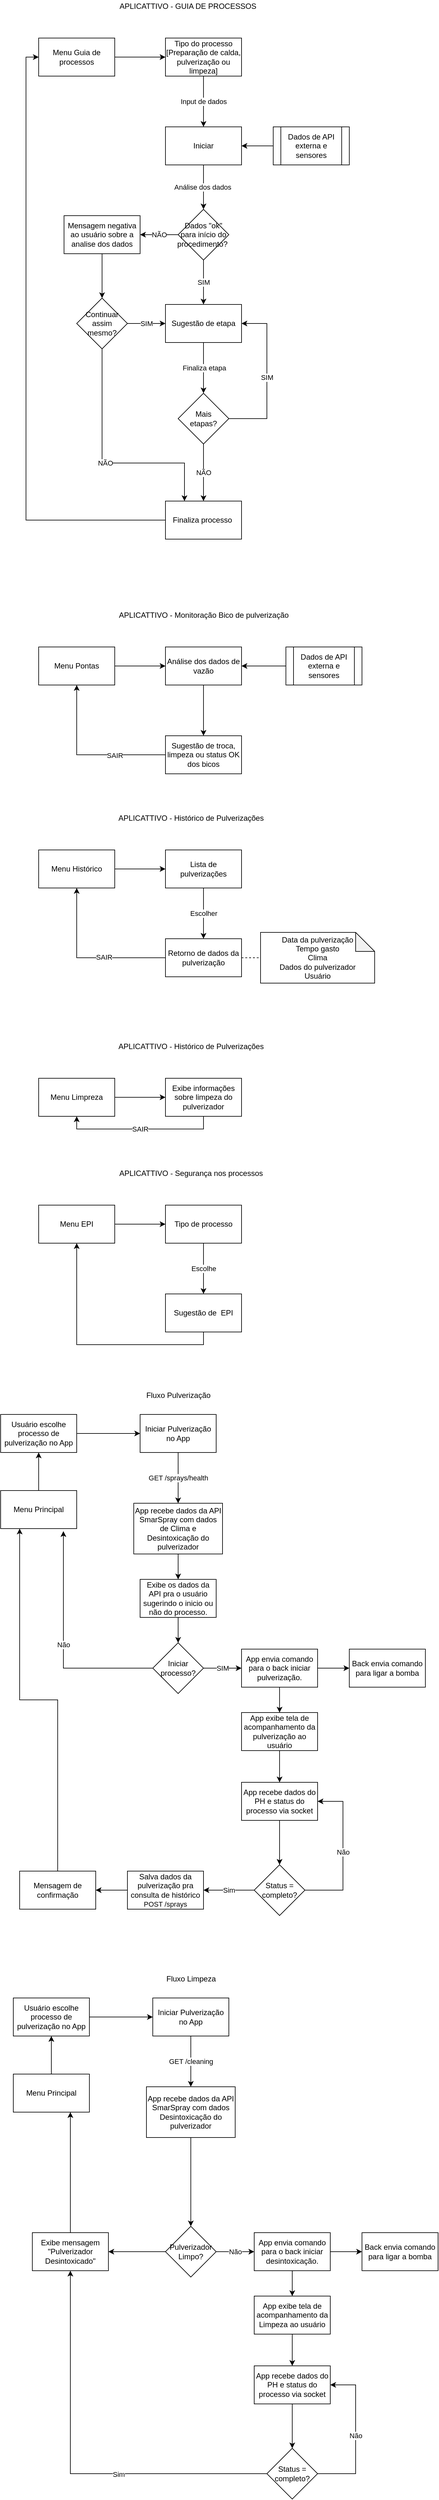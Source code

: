 <mxfile version="16.2.4" type="github">
  <diagram id="BTvWTTK-OskF5Yp7cwZ_" name="Page-1">
    <mxGraphModel dx="1108" dy="460" grid="1" gridSize="10" guides="1" tooltips="1" connect="1" arrows="1" fold="1" page="1" pageScale="1" pageWidth="827" pageHeight="1169" math="0" shadow="0">
      <root>
        <mxCell id="0" />
        <mxCell id="1" parent="0" />
        <mxCell id="1Ovtjq9R8lrvQR8nFTWf-1" value="APLICATTIVO - GUIA DE PROCESSOS" style="text;html=1;align=center;verticalAlign=middle;resizable=0;points=[];autosize=1;strokeColor=none;fillColor=none;" parent="1" vertex="1">
          <mxGeometry x="200" y="20" width="230" height="20" as="geometry" />
        </mxCell>
        <mxCell id="1Ovtjq9R8lrvQR8nFTWf-4" value="" style="edgeStyle=orthogonalEdgeStyle;rounded=0;orthogonalLoop=1;jettySize=auto;html=1;" parent="1" source="1Ovtjq9R8lrvQR8nFTWf-2" target="1Ovtjq9R8lrvQR8nFTWf-3" edge="1">
          <mxGeometry relative="1" as="geometry" />
        </mxCell>
        <mxCell id="1Ovtjq9R8lrvQR8nFTWf-2" value="Menu Guia de processos" style="rounded=0;whiteSpace=wrap;html=1;" parent="1" vertex="1">
          <mxGeometry x="80" y="80" width="120" height="60" as="geometry" />
        </mxCell>
        <mxCell id="1Ovtjq9R8lrvQR8nFTWf-6" value="Input de dados" style="edgeStyle=orthogonalEdgeStyle;rounded=0;orthogonalLoop=1;jettySize=auto;html=1;" parent="1" source="1Ovtjq9R8lrvQR8nFTWf-3" target="1Ovtjq9R8lrvQR8nFTWf-5" edge="1">
          <mxGeometry relative="1" as="geometry" />
        </mxCell>
        <mxCell id="1Ovtjq9R8lrvQR8nFTWf-3" value="Tipo do processo&lt;br&gt;[Preparação de calda, pulverização ou limpeza]" style="whiteSpace=wrap;html=1;rounded=0;" parent="1" vertex="1">
          <mxGeometry x="280" y="80" width="120" height="60" as="geometry" />
        </mxCell>
        <mxCell id="1Ovtjq9R8lrvQR8nFTWf-21" value="Análise dos dados&amp;nbsp;" style="edgeStyle=orthogonalEdgeStyle;rounded=0;orthogonalLoop=1;jettySize=auto;html=1;" parent="1" source="1Ovtjq9R8lrvQR8nFTWf-5" target="1Ovtjq9R8lrvQR8nFTWf-20" edge="1">
          <mxGeometry relative="1" as="geometry" />
        </mxCell>
        <mxCell id="1Ovtjq9R8lrvQR8nFTWf-5" value="Iniciar" style="whiteSpace=wrap;html=1;rounded=0;" parent="1" vertex="1">
          <mxGeometry x="280" y="220" width="120" height="60" as="geometry" />
        </mxCell>
        <mxCell id="1Ovtjq9R8lrvQR8nFTWf-10" value="Finaliza etapa" style="edgeStyle=orthogonalEdgeStyle;rounded=0;orthogonalLoop=1;jettySize=auto;html=1;" parent="1" source="1Ovtjq9R8lrvQR8nFTWf-7" edge="1">
          <mxGeometry relative="1" as="geometry">
            <mxPoint x="340" y="640" as="targetPoint" />
          </mxGeometry>
        </mxCell>
        <mxCell id="1Ovtjq9R8lrvQR8nFTWf-7" value="Sugestão de etapa" style="whiteSpace=wrap;html=1;rounded=0;" parent="1" vertex="1">
          <mxGeometry x="280" y="500" width="120" height="60" as="geometry" />
        </mxCell>
        <mxCell id="1Ovtjq9R8lrvQR8nFTWf-11" value="SIM" style="edgeStyle=orthogonalEdgeStyle;rounded=0;orthogonalLoop=1;jettySize=auto;html=1;entryX=1;entryY=0.5;entryDx=0;entryDy=0;exitX=1;exitY=0.5;exitDx=0;exitDy=0;" parent="1" source="1Ovtjq9R8lrvQR8nFTWf-12" target="1Ovtjq9R8lrvQR8nFTWf-7" edge="1">
          <mxGeometry relative="1" as="geometry">
            <mxPoint x="440" y="520" as="targetPoint" />
            <mxPoint x="400" y="670" as="sourcePoint" />
            <Array as="points">
              <mxPoint x="440" y="680" />
              <mxPoint x="440" y="530" />
            </Array>
          </mxGeometry>
        </mxCell>
        <mxCell id="1Ovtjq9R8lrvQR8nFTWf-16" value="NÃO" style="edgeStyle=orthogonalEdgeStyle;rounded=0;orthogonalLoop=1;jettySize=auto;html=1;" parent="1" source="1Ovtjq9R8lrvQR8nFTWf-12" target="1Ovtjq9R8lrvQR8nFTWf-15" edge="1">
          <mxGeometry relative="1" as="geometry" />
        </mxCell>
        <mxCell id="1Ovtjq9R8lrvQR8nFTWf-12" value="Mais&lt;br&gt;etapas?" style="rhombus;whiteSpace=wrap;html=1;" parent="1" vertex="1">
          <mxGeometry x="300" y="640" width="80" height="80" as="geometry" />
        </mxCell>
        <mxCell id="1Ovtjq9R8lrvQR8nFTWf-17" style="edgeStyle=orthogonalEdgeStyle;rounded=0;orthogonalLoop=1;jettySize=auto;html=1;entryX=0;entryY=0.5;entryDx=0;entryDy=0;" parent="1" source="1Ovtjq9R8lrvQR8nFTWf-15" target="1Ovtjq9R8lrvQR8nFTWf-2" edge="1">
          <mxGeometry relative="1" as="geometry" />
        </mxCell>
        <mxCell id="1Ovtjq9R8lrvQR8nFTWf-15" value="Finaliza processo&amp;nbsp;" style="whiteSpace=wrap;html=1;" parent="1" vertex="1">
          <mxGeometry x="280" y="810" width="120" height="60" as="geometry" />
        </mxCell>
        <mxCell id="1Ovtjq9R8lrvQR8nFTWf-19" style="edgeStyle=orthogonalEdgeStyle;rounded=0;orthogonalLoop=1;jettySize=auto;html=1;entryX=1;entryY=0.5;entryDx=0;entryDy=0;" parent="1" source="1Ovtjq9R8lrvQR8nFTWf-18" target="1Ovtjq9R8lrvQR8nFTWf-5" edge="1">
          <mxGeometry relative="1" as="geometry" />
        </mxCell>
        <mxCell id="1Ovtjq9R8lrvQR8nFTWf-18" value="Dados de API externa e sensores" style="shape=process;whiteSpace=wrap;html=1;backgroundOutline=1;" parent="1" vertex="1">
          <mxGeometry x="450" y="220" width="120" height="60" as="geometry" />
        </mxCell>
        <mxCell id="1Ovtjq9R8lrvQR8nFTWf-25" value="NÃO" style="edgeStyle=orthogonalEdgeStyle;rounded=0;orthogonalLoop=1;jettySize=auto;html=1;" parent="1" source="1Ovtjq9R8lrvQR8nFTWf-20" target="1Ovtjq9R8lrvQR8nFTWf-24" edge="1">
          <mxGeometry relative="1" as="geometry" />
        </mxCell>
        <mxCell id="1Ovtjq9R8lrvQR8nFTWf-26" value="SIM" style="edgeStyle=orthogonalEdgeStyle;rounded=0;orthogonalLoop=1;jettySize=auto;html=1;" parent="1" source="1Ovtjq9R8lrvQR8nFTWf-20" target="1Ovtjq9R8lrvQR8nFTWf-7" edge="1">
          <mxGeometry relative="1" as="geometry" />
        </mxCell>
        <mxCell id="1Ovtjq9R8lrvQR8nFTWf-20" value="Dados &quot;ok&quot;&lt;br&gt;para início do procedimento?&amp;nbsp;" style="rhombus;whiteSpace=wrap;html=1;rounded=0;" parent="1" vertex="1">
          <mxGeometry x="300" y="350" width="80" height="80" as="geometry" />
        </mxCell>
        <mxCell id="1Ovtjq9R8lrvQR8nFTWf-28" value="" style="edgeStyle=orthogonalEdgeStyle;rounded=0;orthogonalLoop=1;jettySize=auto;html=1;" parent="1" source="1Ovtjq9R8lrvQR8nFTWf-24" target="1Ovtjq9R8lrvQR8nFTWf-27" edge="1">
          <mxGeometry relative="1" as="geometry" />
        </mxCell>
        <mxCell id="1Ovtjq9R8lrvQR8nFTWf-24" value="Mensagem negativa ao usuário sobre a analise dos dados" style="whiteSpace=wrap;html=1;rounded=0;" parent="1" vertex="1">
          <mxGeometry x="120" y="360" width="120" height="60" as="geometry" />
        </mxCell>
        <mxCell id="1Ovtjq9R8lrvQR8nFTWf-29" value="SIM" style="edgeStyle=orthogonalEdgeStyle;rounded=0;orthogonalLoop=1;jettySize=auto;html=1;entryX=0;entryY=0.5;entryDx=0;entryDy=0;exitX=1;exitY=0.5;exitDx=0;exitDy=0;" parent="1" source="1Ovtjq9R8lrvQR8nFTWf-27" target="1Ovtjq9R8lrvQR8nFTWf-7" edge="1">
          <mxGeometry relative="1" as="geometry" />
        </mxCell>
        <mxCell id="1Ovtjq9R8lrvQR8nFTWf-31" value="NÃO" style="edgeStyle=orthogonalEdgeStyle;rounded=0;orthogonalLoop=1;jettySize=auto;html=1;entryX=0.25;entryY=0;entryDx=0;entryDy=0;exitX=0.5;exitY=1;exitDx=0;exitDy=0;" parent="1" source="1Ovtjq9R8lrvQR8nFTWf-27" target="1Ovtjq9R8lrvQR8nFTWf-15" edge="1">
          <mxGeometry relative="1" as="geometry">
            <Array as="points">
              <mxPoint x="180" y="750" />
              <mxPoint x="310" y="750" />
            </Array>
          </mxGeometry>
        </mxCell>
        <mxCell id="1Ovtjq9R8lrvQR8nFTWf-27" value="Continuar assim mesmo?" style="rhombus;whiteSpace=wrap;html=1;rounded=0;" parent="1" vertex="1">
          <mxGeometry x="140" y="490" width="80" height="80" as="geometry" />
        </mxCell>
        <mxCell id="1Ovtjq9R8lrvQR8nFTWf-34" value="APLICATTIVO - Monitoração Bico de pulverização" style="text;html=1;align=center;verticalAlign=middle;resizable=0;points=[];autosize=1;strokeColor=none;fillColor=none;" parent="1" vertex="1">
          <mxGeometry x="200" y="980" width="280" height="20" as="geometry" />
        </mxCell>
        <mxCell id="1Ovtjq9R8lrvQR8nFTWf-37" value="" style="edgeStyle=orthogonalEdgeStyle;rounded=0;orthogonalLoop=1;jettySize=auto;html=1;" parent="1" source="1Ovtjq9R8lrvQR8nFTWf-35" target="1Ovtjq9R8lrvQR8nFTWf-36" edge="1">
          <mxGeometry relative="1" as="geometry" />
        </mxCell>
        <mxCell id="1Ovtjq9R8lrvQR8nFTWf-35" value="Menu Pontas" style="rounded=0;whiteSpace=wrap;html=1;" parent="1" vertex="1">
          <mxGeometry x="80" y="1040" width="120" height="60" as="geometry" />
        </mxCell>
        <mxCell id="1Ovtjq9R8lrvQR8nFTWf-43" value="" style="edgeStyle=orthogonalEdgeStyle;rounded=0;orthogonalLoop=1;jettySize=auto;html=1;" parent="1" source="1Ovtjq9R8lrvQR8nFTWf-36" target="1Ovtjq9R8lrvQR8nFTWf-42" edge="1">
          <mxGeometry relative="1" as="geometry" />
        </mxCell>
        <mxCell id="1Ovtjq9R8lrvQR8nFTWf-36" value="Análise dos dados de vazão" style="whiteSpace=wrap;html=1;rounded=0;" parent="1" vertex="1">
          <mxGeometry x="280" y="1040" width="120" height="60" as="geometry" />
        </mxCell>
        <mxCell id="1Ovtjq9R8lrvQR8nFTWf-41" value="" style="edgeStyle=orthogonalEdgeStyle;rounded=0;orthogonalLoop=1;jettySize=auto;html=1;" parent="1" source="1Ovtjq9R8lrvQR8nFTWf-40" target="1Ovtjq9R8lrvQR8nFTWf-36" edge="1">
          <mxGeometry relative="1" as="geometry" />
        </mxCell>
        <mxCell id="1Ovtjq9R8lrvQR8nFTWf-40" value="Dados de API externa e sensores" style="shape=process;whiteSpace=wrap;html=1;backgroundOutline=1;" parent="1" vertex="1">
          <mxGeometry x="470" y="1040" width="120" height="60" as="geometry" />
        </mxCell>
        <mxCell id="1Ovtjq9R8lrvQR8nFTWf-44" style="edgeStyle=orthogonalEdgeStyle;rounded=0;orthogonalLoop=1;jettySize=auto;html=1;entryX=0.5;entryY=1;entryDx=0;entryDy=0;" parent="1" source="1Ovtjq9R8lrvQR8nFTWf-42" target="1Ovtjq9R8lrvQR8nFTWf-35" edge="1">
          <mxGeometry relative="1" as="geometry" />
        </mxCell>
        <mxCell id="1Ovtjq9R8lrvQR8nFTWf-45" value="SAIR" style="edgeLabel;html=1;align=center;verticalAlign=middle;resizable=0;points=[];" parent="1Ovtjq9R8lrvQR8nFTWf-44" vertex="1" connectable="0">
          <mxGeometry x="-0.36" y="1" relative="1" as="geometry">
            <mxPoint as="offset" />
          </mxGeometry>
        </mxCell>
        <mxCell id="1Ovtjq9R8lrvQR8nFTWf-42" value="Sugestão de troca, limpeza ou status OK dos bicos" style="whiteSpace=wrap;html=1;rounded=0;" parent="1" vertex="1">
          <mxGeometry x="280" y="1180" width="120" height="60" as="geometry" />
        </mxCell>
        <mxCell id="1Ovtjq9R8lrvQR8nFTWf-46" value="APLICATTIVO - Histórico de Pulverizações" style="text;html=1;align=center;verticalAlign=middle;resizable=0;points=[];autosize=1;strokeColor=none;fillColor=none;" parent="1" vertex="1">
          <mxGeometry x="200" y="1300" width="240" height="20" as="geometry" />
        </mxCell>
        <mxCell id="1Ovtjq9R8lrvQR8nFTWf-49" value="" style="edgeStyle=orthogonalEdgeStyle;rounded=0;orthogonalLoop=1;jettySize=auto;html=1;" parent="1" source="1Ovtjq9R8lrvQR8nFTWf-47" target="1Ovtjq9R8lrvQR8nFTWf-48" edge="1">
          <mxGeometry relative="1" as="geometry" />
        </mxCell>
        <mxCell id="1Ovtjq9R8lrvQR8nFTWf-47" value="Menu Histórico" style="rounded=0;whiteSpace=wrap;html=1;" parent="1" vertex="1">
          <mxGeometry x="80" y="1360" width="120" height="60" as="geometry" />
        </mxCell>
        <mxCell id="1Ovtjq9R8lrvQR8nFTWf-51" value="Escolher" style="edgeStyle=orthogonalEdgeStyle;rounded=0;orthogonalLoop=1;jettySize=auto;html=1;" parent="1" source="1Ovtjq9R8lrvQR8nFTWf-48" target="1Ovtjq9R8lrvQR8nFTWf-50" edge="1">
          <mxGeometry relative="1" as="geometry" />
        </mxCell>
        <mxCell id="1Ovtjq9R8lrvQR8nFTWf-48" value="Lista de pulverizações" style="whiteSpace=wrap;html=1;rounded=0;" parent="1" vertex="1">
          <mxGeometry x="280" y="1360" width="120" height="60" as="geometry" />
        </mxCell>
        <mxCell id="1Ovtjq9R8lrvQR8nFTWf-62" style="edgeStyle=orthogonalEdgeStyle;rounded=0;orthogonalLoop=1;jettySize=auto;html=1;entryX=0.5;entryY=1;entryDx=0;entryDy=0;" parent="1" source="1Ovtjq9R8lrvQR8nFTWf-50" target="1Ovtjq9R8lrvQR8nFTWf-47" edge="1">
          <mxGeometry relative="1" as="geometry" />
        </mxCell>
        <mxCell id="1Ovtjq9R8lrvQR8nFTWf-63" value="SAIR" style="edgeLabel;html=1;align=center;verticalAlign=middle;resizable=0;points=[];" parent="1Ovtjq9R8lrvQR8nFTWf-62" vertex="1" connectable="0">
          <mxGeometry x="-0.224" y="-1" relative="1" as="geometry">
            <mxPoint as="offset" />
          </mxGeometry>
        </mxCell>
        <mxCell id="1Ovtjq9R8lrvQR8nFTWf-50" value="Retorno de dados da pulverização" style="whiteSpace=wrap;html=1;rounded=0;" parent="1" vertex="1">
          <mxGeometry x="280" y="1500" width="120" height="60" as="geometry" />
        </mxCell>
        <mxCell id="1Ovtjq9R8lrvQR8nFTWf-58" value="Data da pulverização&lt;br&gt;Tempo gasto&lt;br&gt;Clima&lt;br&gt;Dados do pulverizador&lt;br&gt;Usuário" style="shape=note;whiteSpace=wrap;html=1;backgroundOutline=1;darkOpacity=0.05;" parent="1" vertex="1">
          <mxGeometry x="430" y="1490" width="180" height="80" as="geometry" />
        </mxCell>
        <mxCell id="1Ovtjq9R8lrvQR8nFTWf-61" value="" style="endArrow=none;dashed=1;html=1;rounded=0;entryX=0;entryY=0.5;entryDx=0;entryDy=0;entryPerimeter=0;exitX=1;exitY=0.5;exitDx=0;exitDy=0;" parent="1" source="1Ovtjq9R8lrvQR8nFTWf-50" target="1Ovtjq9R8lrvQR8nFTWf-58" edge="1">
          <mxGeometry width="50" height="50" relative="1" as="geometry">
            <mxPoint x="390" y="1450" as="sourcePoint" />
            <mxPoint x="440" y="1400" as="targetPoint" />
          </mxGeometry>
        </mxCell>
        <mxCell id="1Ovtjq9R8lrvQR8nFTWf-64" value="APLICATTIVO - Histórico de Pulverizações" style="text;html=1;align=center;verticalAlign=middle;resizable=0;points=[];autosize=1;strokeColor=none;fillColor=none;" parent="1" vertex="1">
          <mxGeometry x="200" y="1660" width="240" height="20" as="geometry" />
        </mxCell>
        <mxCell id="1Ovtjq9R8lrvQR8nFTWf-67" value="" style="edgeStyle=orthogonalEdgeStyle;rounded=0;orthogonalLoop=1;jettySize=auto;html=1;" parent="1" source="1Ovtjq9R8lrvQR8nFTWf-65" target="1Ovtjq9R8lrvQR8nFTWf-66" edge="1">
          <mxGeometry relative="1" as="geometry" />
        </mxCell>
        <mxCell id="1Ovtjq9R8lrvQR8nFTWf-65" value="Menu Limpreza" style="rounded=0;whiteSpace=wrap;html=1;" parent="1" vertex="1">
          <mxGeometry x="80" y="1720" width="120" height="60" as="geometry" />
        </mxCell>
        <mxCell id="1Ovtjq9R8lrvQR8nFTWf-68" value="SAIR" style="edgeStyle=orthogonalEdgeStyle;rounded=0;orthogonalLoop=1;jettySize=auto;html=1;entryX=0.5;entryY=1;entryDx=0;entryDy=0;exitX=0.5;exitY=1;exitDx=0;exitDy=0;" parent="1" source="1Ovtjq9R8lrvQR8nFTWf-66" target="1Ovtjq9R8lrvQR8nFTWf-65" edge="1">
          <mxGeometry relative="1" as="geometry" />
        </mxCell>
        <mxCell id="1Ovtjq9R8lrvQR8nFTWf-66" value="Exibe informações sobre limpeza do pulverizador" style="whiteSpace=wrap;html=1;rounded=0;" parent="1" vertex="1">
          <mxGeometry x="280" y="1720" width="120" height="60" as="geometry" />
        </mxCell>
        <mxCell id="1Ovtjq9R8lrvQR8nFTWf-69" value="APLICATTIVO - Segurança nos processos" style="text;html=1;align=center;verticalAlign=middle;resizable=0;points=[];autosize=1;strokeColor=none;fillColor=none;" parent="1" vertex="1">
          <mxGeometry x="200" y="1860" width="240" height="20" as="geometry" />
        </mxCell>
        <mxCell id="1Ovtjq9R8lrvQR8nFTWf-72" value="" style="edgeStyle=orthogonalEdgeStyle;rounded=0;orthogonalLoop=1;jettySize=auto;html=1;" parent="1" source="1Ovtjq9R8lrvQR8nFTWf-70" target="1Ovtjq9R8lrvQR8nFTWf-71" edge="1">
          <mxGeometry relative="1" as="geometry" />
        </mxCell>
        <mxCell id="1Ovtjq9R8lrvQR8nFTWf-70" value="Menu EPI" style="rounded=0;whiteSpace=wrap;html=1;" parent="1" vertex="1">
          <mxGeometry x="80" y="1920" width="120" height="60" as="geometry" />
        </mxCell>
        <mxCell id="1Ovtjq9R8lrvQR8nFTWf-74" value="Escolhe" style="edgeStyle=orthogonalEdgeStyle;rounded=0;orthogonalLoop=1;jettySize=auto;html=1;" parent="1" source="1Ovtjq9R8lrvQR8nFTWf-71" target="1Ovtjq9R8lrvQR8nFTWf-73" edge="1">
          <mxGeometry relative="1" as="geometry" />
        </mxCell>
        <mxCell id="1Ovtjq9R8lrvQR8nFTWf-71" value="Tipo de processo" style="whiteSpace=wrap;html=1;rounded=0;" parent="1" vertex="1">
          <mxGeometry x="280" y="1920" width="120" height="60" as="geometry" />
        </mxCell>
        <mxCell id="1Ovtjq9R8lrvQR8nFTWf-75" style="edgeStyle=orthogonalEdgeStyle;rounded=0;orthogonalLoop=1;jettySize=auto;html=1;entryX=0.5;entryY=1;entryDx=0;entryDy=0;exitX=0.5;exitY=1;exitDx=0;exitDy=0;" parent="1" source="1Ovtjq9R8lrvQR8nFTWf-73" target="1Ovtjq9R8lrvQR8nFTWf-70" edge="1">
          <mxGeometry relative="1" as="geometry" />
        </mxCell>
        <mxCell id="1Ovtjq9R8lrvQR8nFTWf-73" value="Sugestão de&amp;nbsp; EPI" style="whiteSpace=wrap;html=1;rounded=0;" parent="1" vertex="1">
          <mxGeometry x="280" y="2060" width="120" height="60" as="geometry" />
        </mxCell>
        <mxCell id="CHjRX5iaACjujJVcwhNr-1" value="Fluxo Pulverização" style="text;html=1;align=center;verticalAlign=middle;resizable=0;points=[];autosize=1;strokeColor=none;fillColor=none;" vertex="1" parent="1">
          <mxGeometry x="240" y="2210" width="120" height="20" as="geometry" />
        </mxCell>
        <mxCell id="CHjRX5iaACjujJVcwhNr-4" value="GET /sprays/health" style="edgeStyle=orthogonalEdgeStyle;rounded=0;orthogonalLoop=1;jettySize=auto;html=1;" edge="1" parent="1" source="CHjRX5iaACjujJVcwhNr-2" target="CHjRX5iaACjujJVcwhNr-3">
          <mxGeometry relative="1" as="geometry" />
        </mxCell>
        <mxCell id="CHjRX5iaACjujJVcwhNr-2" value="Iniciar Pulverização no App" style="rounded=0;whiteSpace=wrap;html=1;" vertex="1" parent="1">
          <mxGeometry x="240" y="2250" width="120" height="60" as="geometry" />
        </mxCell>
        <mxCell id="CHjRX5iaACjujJVcwhNr-6" value="" style="edgeStyle=orthogonalEdgeStyle;rounded=0;orthogonalLoop=1;jettySize=auto;html=1;" edge="1" parent="1" source="CHjRX5iaACjujJVcwhNr-3" target="CHjRX5iaACjujJVcwhNr-5">
          <mxGeometry relative="1" as="geometry" />
        </mxCell>
        <mxCell id="CHjRX5iaACjujJVcwhNr-3" value="App recebe dados da API SmarSpray com dados de Clima e Desintoxicação do pulverizador" style="whiteSpace=wrap;html=1;rounded=0;" vertex="1" parent="1">
          <mxGeometry x="230" y="2390" width="140" height="80" as="geometry" />
        </mxCell>
        <mxCell id="CHjRX5iaACjujJVcwhNr-8" value="" style="edgeStyle=orthogonalEdgeStyle;rounded=0;orthogonalLoop=1;jettySize=auto;html=1;" edge="1" parent="1" source="CHjRX5iaACjujJVcwhNr-5" target="CHjRX5iaACjujJVcwhNr-7">
          <mxGeometry relative="1" as="geometry" />
        </mxCell>
        <mxCell id="CHjRX5iaACjujJVcwhNr-5" value="Exibe os dados da API pra o usuário sugerindo o inicio ou não do processo." style="whiteSpace=wrap;html=1;rounded=0;" vertex="1" parent="1">
          <mxGeometry x="240" y="2510" width="120" height="60" as="geometry" />
        </mxCell>
        <mxCell id="CHjRX5iaACjujJVcwhNr-10" value="SIM" style="edgeStyle=orthogonalEdgeStyle;rounded=0;orthogonalLoop=1;jettySize=auto;html=1;" edge="1" parent="1" source="CHjRX5iaACjujJVcwhNr-7" target="CHjRX5iaACjujJVcwhNr-9">
          <mxGeometry relative="1" as="geometry" />
        </mxCell>
        <mxCell id="CHjRX5iaACjujJVcwhNr-12" value="Não" style="edgeStyle=orthogonalEdgeStyle;rounded=0;orthogonalLoop=1;jettySize=auto;html=1;entryX=0.825;entryY=1.067;entryDx=0;entryDy=0;entryPerimeter=0;" edge="1" parent="1" source="CHjRX5iaACjujJVcwhNr-7" target="CHjRX5iaACjujJVcwhNr-11">
          <mxGeometry relative="1" as="geometry" />
        </mxCell>
        <mxCell id="CHjRX5iaACjujJVcwhNr-7" value="Iniciar processo?" style="rhombus;whiteSpace=wrap;html=1;rounded=0;" vertex="1" parent="1">
          <mxGeometry x="260" y="2610" width="80" height="80" as="geometry" />
        </mxCell>
        <mxCell id="CHjRX5iaACjujJVcwhNr-14" value="" style="edgeStyle=orthogonalEdgeStyle;rounded=0;orthogonalLoop=1;jettySize=auto;html=1;" edge="1" parent="1" source="CHjRX5iaACjujJVcwhNr-9" target="CHjRX5iaACjujJVcwhNr-13">
          <mxGeometry relative="1" as="geometry" />
        </mxCell>
        <mxCell id="CHjRX5iaACjujJVcwhNr-16" value="" style="edgeStyle=orthogonalEdgeStyle;rounded=0;orthogonalLoop=1;jettySize=auto;html=1;" edge="1" parent="1" source="CHjRX5iaACjujJVcwhNr-9" target="CHjRX5iaACjujJVcwhNr-15">
          <mxGeometry relative="1" as="geometry" />
        </mxCell>
        <mxCell id="CHjRX5iaACjujJVcwhNr-9" value="App envia comando para o back iniciar pulverização." style="whiteSpace=wrap;html=1;rounded=0;" vertex="1" parent="1">
          <mxGeometry x="400" y="2620" width="120" height="60" as="geometry" />
        </mxCell>
        <mxCell id="CHjRX5iaACjujJVcwhNr-30" value="" style="edgeStyle=orthogonalEdgeStyle;rounded=0;orthogonalLoop=1;jettySize=auto;html=1;" edge="1" parent="1" source="CHjRX5iaACjujJVcwhNr-11" target="CHjRX5iaACjujJVcwhNr-29">
          <mxGeometry relative="1" as="geometry" />
        </mxCell>
        <mxCell id="CHjRX5iaACjujJVcwhNr-11" value="Menu Principal" style="whiteSpace=wrap;html=1;rounded=0;" vertex="1" parent="1">
          <mxGeometry x="20" y="2370" width="120" height="60" as="geometry" />
        </mxCell>
        <mxCell id="CHjRX5iaACjujJVcwhNr-20" value="" style="edgeStyle=orthogonalEdgeStyle;rounded=0;orthogonalLoop=1;jettySize=auto;html=1;" edge="1" parent="1" source="CHjRX5iaACjujJVcwhNr-13" target="CHjRX5iaACjujJVcwhNr-19">
          <mxGeometry relative="1" as="geometry" />
        </mxCell>
        <mxCell id="CHjRX5iaACjujJVcwhNr-13" value="App exibe tela de acompanhamento da pulverização ao usuário" style="whiteSpace=wrap;html=1;rounded=0;" vertex="1" parent="1">
          <mxGeometry x="400" y="2720" width="120" height="60" as="geometry" />
        </mxCell>
        <mxCell id="CHjRX5iaACjujJVcwhNr-15" value="Back envia comando para ligar a bomba" style="whiteSpace=wrap;html=1;rounded=0;" vertex="1" parent="1">
          <mxGeometry x="570" y="2620" width="120" height="60" as="geometry" />
        </mxCell>
        <mxCell id="CHjRX5iaACjujJVcwhNr-22" value="" style="edgeStyle=orthogonalEdgeStyle;rounded=0;orthogonalLoop=1;jettySize=auto;html=1;" edge="1" parent="1" source="CHjRX5iaACjujJVcwhNr-19" target="CHjRX5iaACjujJVcwhNr-21">
          <mxGeometry relative="1" as="geometry" />
        </mxCell>
        <mxCell id="CHjRX5iaACjujJVcwhNr-19" value="App recebe dados do PH e status do processo via socket" style="whiteSpace=wrap;html=1;rounded=0;" vertex="1" parent="1">
          <mxGeometry x="400" y="2830" width="120" height="60" as="geometry" />
        </mxCell>
        <mxCell id="CHjRX5iaACjujJVcwhNr-23" value="Não" style="edgeStyle=orthogonalEdgeStyle;rounded=0;orthogonalLoop=1;jettySize=auto;html=1;entryX=1;entryY=0.5;entryDx=0;entryDy=0;exitX=1;exitY=0.5;exitDx=0;exitDy=0;" edge="1" parent="1" source="CHjRX5iaACjujJVcwhNr-21" target="CHjRX5iaACjujJVcwhNr-19">
          <mxGeometry relative="1" as="geometry">
            <Array as="points">
              <mxPoint x="560" y="3000" />
              <mxPoint x="560" y="2860" />
            </Array>
          </mxGeometry>
        </mxCell>
        <mxCell id="CHjRX5iaACjujJVcwhNr-25" value="Sim" style="edgeStyle=orthogonalEdgeStyle;rounded=0;orthogonalLoop=1;jettySize=auto;html=1;" edge="1" parent="1" source="CHjRX5iaACjujJVcwhNr-21" target="CHjRX5iaACjujJVcwhNr-24">
          <mxGeometry relative="1" as="geometry" />
        </mxCell>
        <mxCell id="CHjRX5iaACjujJVcwhNr-21" value="Status = completo?" style="rhombus;whiteSpace=wrap;html=1;rounded=0;" vertex="1" parent="1">
          <mxGeometry x="420" y="2960" width="80" height="80" as="geometry" />
        </mxCell>
        <mxCell id="CHjRX5iaACjujJVcwhNr-27" value="" style="edgeStyle=orthogonalEdgeStyle;rounded=0;orthogonalLoop=1;jettySize=auto;html=1;" edge="1" parent="1" source="CHjRX5iaACjujJVcwhNr-24" target="CHjRX5iaACjujJVcwhNr-26">
          <mxGeometry relative="1" as="geometry" />
        </mxCell>
        <mxCell id="CHjRX5iaACjujJVcwhNr-24" value="Salva dados da pulverização pra consulta de histórico&lt;br&gt;&lt;span style=&quot;font-size: 11px ; background-color: rgb(255 , 255 , 255)&quot;&gt;POST /sprays&lt;/span&gt;" style="whiteSpace=wrap;html=1;rounded=0;" vertex="1" parent="1">
          <mxGeometry x="220" y="2970" width="120" height="60" as="geometry" />
        </mxCell>
        <mxCell id="CHjRX5iaACjujJVcwhNr-28" style="edgeStyle=orthogonalEdgeStyle;rounded=0;orthogonalLoop=1;jettySize=auto;html=1;entryX=0.25;entryY=1;entryDx=0;entryDy=0;" edge="1" parent="1" source="CHjRX5iaACjujJVcwhNr-26" target="CHjRX5iaACjujJVcwhNr-11">
          <mxGeometry relative="1" as="geometry" />
        </mxCell>
        <mxCell id="CHjRX5iaACjujJVcwhNr-26" value="Mensagem de confirmação" style="whiteSpace=wrap;html=1;rounded=0;" vertex="1" parent="1">
          <mxGeometry x="50" y="2970" width="120" height="60" as="geometry" />
        </mxCell>
        <mxCell id="CHjRX5iaACjujJVcwhNr-31" value="" style="edgeStyle=orthogonalEdgeStyle;rounded=0;orthogonalLoop=1;jettySize=auto;html=1;" edge="1" parent="1" source="CHjRX5iaACjujJVcwhNr-29" target="CHjRX5iaACjujJVcwhNr-2">
          <mxGeometry relative="1" as="geometry" />
        </mxCell>
        <mxCell id="CHjRX5iaACjujJVcwhNr-29" value="Usuário escolhe processo de pulverização no App" style="whiteSpace=wrap;html=1;rounded=0;" vertex="1" parent="1">
          <mxGeometry x="20" y="2250" width="120" height="60" as="geometry" />
        </mxCell>
        <mxCell id="CHjRX5iaACjujJVcwhNr-32" value="Fluxo Limpeza" style="text;html=1;align=center;verticalAlign=middle;resizable=0;points=[];autosize=1;strokeColor=none;fillColor=none;" vertex="1" parent="1">
          <mxGeometry x="275" y="3130" width="90" height="20" as="geometry" />
        </mxCell>
        <mxCell id="CHjRX5iaACjujJVcwhNr-33" value="GET /cleaning" style="edgeStyle=orthogonalEdgeStyle;rounded=0;orthogonalLoop=1;jettySize=auto;html=1;" edge="1" parent="1" source="CHjRX5iaACjujJVcwhNr-34" target="CHjRX5iaACjujJVcwhNr-36">
          <mxGeometry relative="1" as="geometry" />
        </mxCell>
        <mxCell id="CHjRX5iaACjujJVcwhNr-34" value="Iniciar Pulverização no App" style="rounded=0;whiteSpace=wrap;html=1;" vertex="1" parent="1">
          <mxGeometry x="260" y="3170" width="120" height="60" as="geometry" />
        </mxCell>
        <mxCell id="CHjRX5iaACjujJVcwhNr-61" style="edgeStyle=orthogonalEdgeStyle;rounded=0;orthogonalLoop=1;jettySize=auto;html=1;entryX=0.5;entryY=0;entryDx=0;entryDy=0;" edge="1" parent="1" source="CHjRX5iaACjujJVcwhNr-36" target="CHjRX5iaACjujJVcwhNr-41">
          <mxGeometry relative="1" as="geometry" />
        </mxCell>
        <mxCell id="CHjRX5iaACjujJVcwhNr-36" value="App recebe dados da API SmarSpray com dados Desintoxicação do pulverizador" style="whiteSpace=wrap;html=1;rounded=0;" vertex="1" parent="1">
          <mxGeometry x="250" y="3310" width="140" height="80" as="geometry" />
        </mxCell>
        <mxCell id="CHjRX5iaACjujJVcwhNr-62" value="Não" style="edgeStyle=orthogonalEdgeStyle;rounded=0;orthogonalLoop=1;jettySize=auto;html=1;" edge="1" parent="1" source="CHjRX5iaACjujJVcwhNr-41" target="CHjRX5iaACjujJVcwhNr-44">
          <mxGeometry relative="1" as="geometry" />
        </mxCell>
        <mxCell id="CHjRX5iaACjujJVcwhNr-64" value="" style="edgeStyle=orthogonalEdgeStyle;rounded=0;orthogonalLoop=1;jettySize=auto;html=1;" edge="1" parent="1" source="CHjRX5iaACjujJVcwhNr-41" target="CHjRX5iaACjujJVcwhNr-63">
          <mxGeometry relative="1" as="geometry" />
        </mxCell>
        <mxCell id="CHjRX5iaACjujJVcwhNr-41" value="Pulverizador Limpo?" style="rhombus;whiteSpace=wrap;html=1;rounded=0;" vertex="1" parent="1">
          <mxGeometry x="280" y="3530" width="80" height="80" as="geometry" />
        </mxCell>
        <mxCell id="CHjRX5iaACjujJVcwhNr-42" value="" style="edgeStyle=orthogonalEdgeStyle;rounded=0;orthogonalLoop=1;jettySize=auto;html=1;" edge="1" parent="1" source="CHjRX5iaACjujJVcwhNr-44" target="CHjRX5iaACjujJVcwhNr-48">
          <mxGeometry relative="1" as="geometry" />
        </mxCell>
        <mxCell id="CHjRX5iaACjujJVcwhNr-43" value="" style="edgeStyle=orthogonalEdgeStyle;rounded=0;orthogonalLoop=1;jettySize=auto;html=1;" edge="1" parent="1" source="CHjRX5iaACjujJVcwhNr-44" target="CHjRX5iaACjujJVcwhNr-49">
          <mxGeometry relative="1" as="geometry" />
        </mxCell>
        <mxCell id="CHjRX5iaACjujJVcwhNr-44" value="App envia comando para o back iniciar desintoxicação." style="whiteSpace=wrap;html=1;rounded=0;" vertex="1" parent="1">
          <mxGeometry x="420" y="3540" width="120" height="60" as="geometry" />
        </mxCell>
        <mxCell id="CHjRX5iaACjujJVcwhNr-45" value="" style="edgeStyle=orthogonalEdgeStyle;rounded=0;orthogonalLoop=1;jettySize=auto;html=1;" edge="1" parent="1" source="CHjRX5iaACjujJVcwhNr-46" target="CHjRX5iaACjujJVcwhNr-60">
          <mxGeometry relative="1" as="geometry" />
        </mxCell>
        <mxCell id="CHjRX5iaACjujJVcwhNr-46" value="Menu Principal" style="whiteSpace=wrap;html=1;rounded=0;" vertex="1" parent="1">
          <mxGeometry x="40" y="3290" width="120" height="60" as="geometry" />
        </mxCell>
        <mxCell id="CHjRX5iaACjujJVcwhNr-47" value="" style="edgeStyle=orthogonalEdgeStyle;rounded=0;orthogonalLoop=1;jettySize=auto;html=1;" edge="1" parent="1" source="CHjRX5iaACjujJVcwhNr-48" target="CHjRX5iaACjujJVcwhNr-51">
          <mxGeometry relative="1" as="geometry" />
        </mxCell>
        <mxCell id="CHjRX5iaACjujJVcwhNr-48" value="App exibe tela de acompanhamento da Limpeza ao usuário" style="whiteSpace=wrap;html=1;rounded=0;" vertex="1" parent="1">
          <mxGeometry x="420" y="3640" width="120" height="60" as="geometry" />
        </mxCell>
        <mxCell id="CHjRX5iaACjujJVcwhNr-49" value="Back envia comando para ligar a bomba" style="whiteSpace=wrap;html=1;rounded=0;" vertex="1" parent="1">
          <mxGeometry x="590" y="3540" width="120" height="60" as="geometry" />
        </mxCell>
        <mxCell id="CHjRX5iaACjujJVcwhNr-50" value="" style="edgeStyle=orthogonalEdgeStyle;rounded=0;orthogonalLoop=1;jettySize=auto;html=1;" edge="1" parent="1" source="CHjRX5iaACjujJVcwhNr-51" target="CHjRX5iaACjujJVcwhNr-54">
          <mxGeometry relative="1" as="geometry" />
        </mxCell>
        <mxCell id="CHjRX5iaACjujJVcwhNr-51" value="App recebe dados do PH e status do processo via socket" style="whiteSpace=wrap;html=1;rounded=0;" vertex="1" parent="1">
          <mxGeometry x="420" y="3750" width="120" height="60" as="geometry" />
        </mxCell>
        <mxCell id="CHjRX5iaACjujJVcwhNr-52" value="Não" style="edgeStyle=orthogonalEdgeStyle;rounded=0;orthogonalLoop=1;jettySize=auto;html=1;entryX=1;entryY=0.5;entryDx=0;entryDy=0;exitX=1;exitY=0.5;exitDx=0;exitDy=0;" edge="1" parent="1" source="CHjRX5iaACjujJVcwhNr-54" target="CHjRX5iaACjujJVcwhNr-51">
          <mxGeometry relative="1" as="geometry">
            <Array as="points">
              <mxPoint x="580" y="3920" />
              <mxPoint x="580" y="3780" />
            </Array>
          </mxGeometry>
        </mxCell>
        <mxCell id="CHjRX5iaACjujJVcwhNr-66" style="edgeStyle=orthogonalEdgeStyle;rounded=0;orthogonalLoop=1;jettySize=auto;html=1;entryX=0.5;entryY=1;entryDx=0;entryDy=0;" edge="1" parent="1" source="CHjRX5iaACjujJVcwhNr-54" target="CHjRX5iaACjujJVcwhNr-63">
          <mxGeometry relative="1" as="geometry" />
        </mxCell>
        <mxCell id="CHjRX5iaACjujJVcwhNr-67" value="Sim" style="edgeLabel;html=1;align=center;verticalAlign=middle;resizable=0;points=[];" vertex="1" connectable="0" parent="CHjRX5iaACjujJVcwhNr-66">
          <mxGeometry x="-0.256" y="1" relative="1" as="geometry">
            <mxPoint as="offset" />
          </mxGeometry>
        </mxCell>
        <mxCell id="CHjRX5iaACjujJVcwhNr-54" value="Status = completo?" style="rhombus;whiteSpace=wrap;html=1;rounded=0;" vertex="1" parent="1">
          <mxGeometry x="440" y="3880" width="80" height="80" as="geometry" />
        </mxCell>
        <mxCell id="CHjRX5iaACjujJVcwhNr-59" value="" style="edgeStyle=orthogonalEdgeStyle;rounded=0;orthogonalLoop=1;jettySize=auto;html=1;" edge="1" parent="1" source="CHjRX5iaACjujJVcwhNr-60" target="CHjRX5iaACjujJVcwhNr-34">
          <mxGeometry relative="1" as="geometry" />
        </mxCell>
        <mxCell id="CHjRX5iaACjujJVcwhNr-60" value="Usuário escolhe processo de pulverização no App" style="whiteSpace=wrap;html=1;rounded=0;" vertex="1" parent="1">
          <mxGeometry x="40" y="3170" width="120" height="60" as="geometry" />
        </mxCell>
        <mxCell id="CHjRX5iaACjujJVcwhNr-65" style="edgeStyle=orthogonalEdgeStyle;rounded=0;orthogonalLoop=1;jettySize=auto;html=1;entryX=0.75;entryY=1;entryDx=0;entryDy=0;" edge="1" parent="1" source="CHjRX5iaACjujJVcwhNr-63" target="CHjRX5iaACjujJVcwhNr-46">
          <mxGeometry relative="1" as="geometry" />
        </mxCell>
        <mxCell id="CHjRX5iaACjujJVcwhNr-63" value="Exibe mensagem &quot;Pulverizador Desintoxicado&quot;" style="whiteSpace=wrap;html=1;rounded=0;" vertex="1" parent="1">
          <mxGeometry x="70" y="3540" width="120" height="60" as="geometry" />
        </mxCell>
      </root>
    </mxGraphModel>
  </diagram>
</mxfile>
